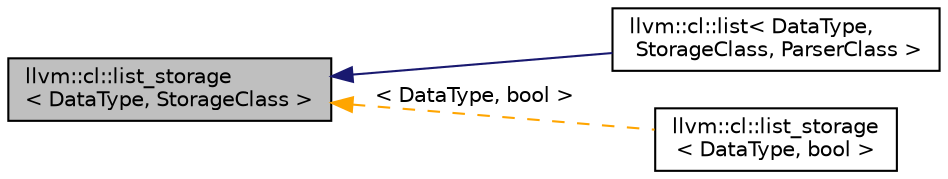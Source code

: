 digraph "llvm::cl::list_storage&lt; DataType, StorageClass &gt;"
{
 // LATEX_PDF_SIZE
  bgcolor="transparent";
  edge [fontname="Helvetica",fontsize="10",labelfontname="Helvetica",labelfontsize="10"];
  node [fontname="Helvetica",fontsize="10",shape="box"];
  rankdir="LR";
  Node1 [label="llvm::cl::list_storage\l\< DataType, StorageClass \>",height=0.2,width=0.4,color="black", fillcolor="grey75", style="filled", fontcolor="black",tooltip=" "];
  Node1 -> Node2 [dir="back",color="midnightblue",fontsize="10",style="solid",fontname="Helvetica"];
  Node2 [label="llvm::cl::list\< DataType,\l StorageClass, ParserClass \>",height=0.2,width=0.4,color="black",URL="$classllvm_1_1cl_1_1list.html",tooltip=" "];
  Node1 -> Node3 [dir="back",color="orange",fontsize="10",style="dashed",label=" \< DataType, bool \>" ,fontname="Helvetica"];
  Node3 [label="llvm::cl::list_storage\l\< DataType, bool \>",height=0.2,width=0.4,color="black",URL="$classllvm_1_1cl_1_1list__storage.html",tooltip=" "];
}
